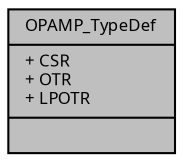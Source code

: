 digraph "OPAMP_TypeDef"
{
  edge [fontname="Sans",fontsize="8",labelfontname="Sans",labelfontsize="8"];
  node [fontname="Sans",fontsize="8",shape=record];
  Node1 [label="{OPAMP_TypeDef\n|+ CSR\l+ OTR\l+ LPOTR\l|}",height=0.2,width=0.4,color="black", fillcolor="grey75", style="filled", fontcolor="black"];
}
